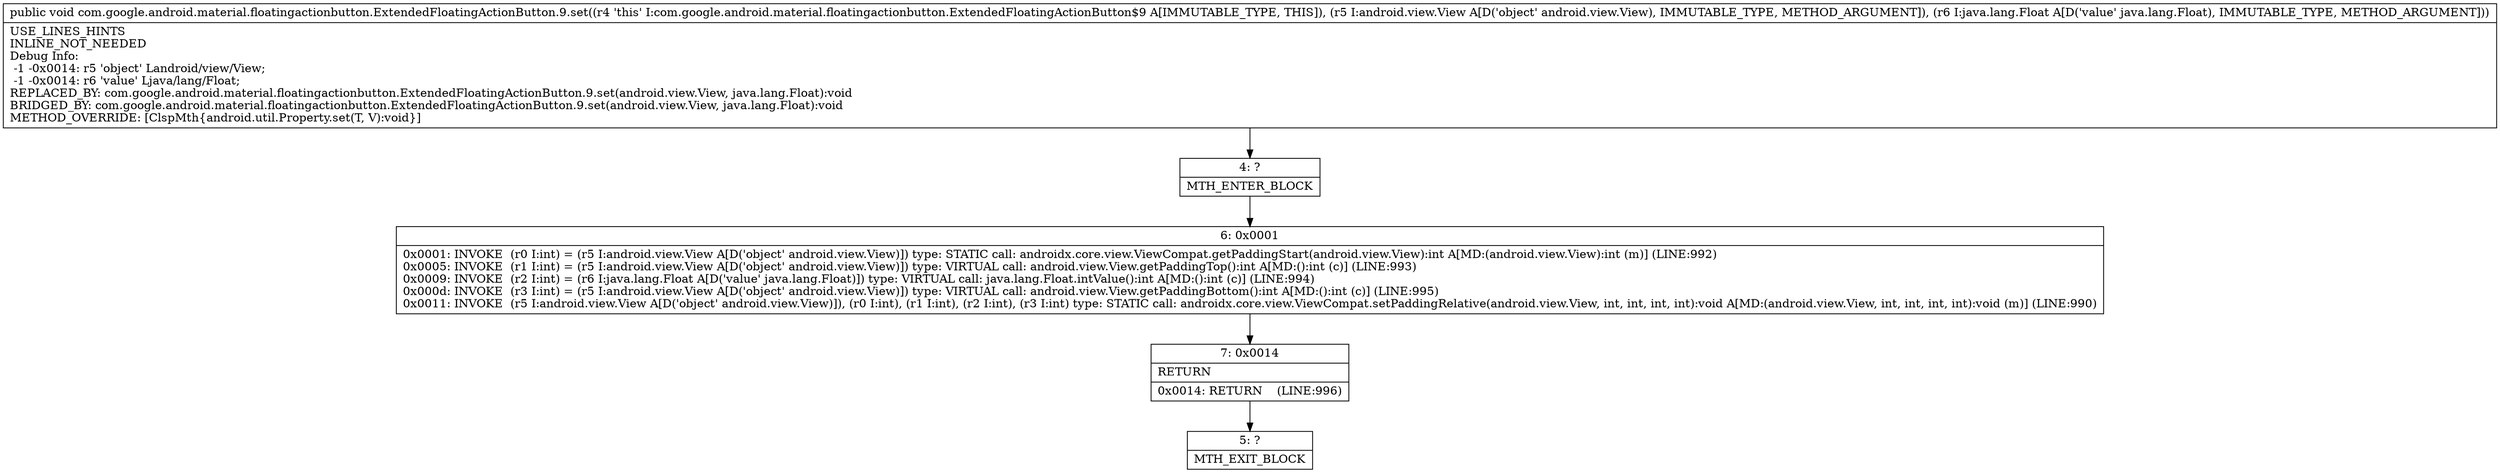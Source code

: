 digraph "CFG forcom.google.android.material.floatingactionbutton.ExtendedFloatingActionButton.9.set(Landroid\/view\/View;Ljava\/lang\/Float;)V" {
Node_4 [shape=record,label="{4\:\ ?|MTH_ENTER_BLOCK\l}"];
Node_6 [shape=record,label="{6\:\ 0x0001|0x0001: INVOKE  (r0 I:int) = (r5 I:android.view.View A[D('object' android.view.View)]) type: STATIC call: androidx.core.view.ViewCompat.getPaddingStart(android.view.View):int A[MD:(android.view.View):int (m)] (LINE:992)\l0x0005: INVOKE  (r1 I:int) = (r5 I:android.view.View A[D('object' android.view.View)]) type: VIRTUAL call: android.view.View.getPaddingTop():int A[MD:():int (c)] (LINE:993)\l0x0009: INVOKE  (r2 I:int) = (r6 I:java.lang.Float A[D('value' java.lang.Float)]) type: VIRTUAL call: java.lang.Float.intValue():int A[MD:():int (c)] (LINE:994)\l0x000d: INVOKE  (r3 I:int) = (r5 I:android.view.View A[D('object' android.view.View)]) type: VIRTUAL call: android.view.View.getPaddingBottom():int A[MD:():int (c)] (LINE:995)\l0x0011: INVOKE  (r5 I:android.view.View A[D('object' android.view.View)]), (r0 I:int), (r1 I:int), (r2 I:int), (r3 I:int) type: STATIC call: androidx.core.view.ViewCompat.setPaddingRelative(android.view.View, int, int, int, int):void A[MD:(android.view.View, int, int, int, int):void (m)] (LINE:990)\l}"];
Node_7 [shape=record,label="{7\:\ 0x0014|RETURN\l|0x0014: RETURN    (LINE:996)\l}"];
Node_5 [shape=record,label="{5\:\ ?|MTH_EXIT_BLOCK\l}"];
MethodNode[shape=record,label="{public void com.google.android.material.floatingactionbutton.ExtendedFloatingActionButton.9.set((r4 'this' I:com.google.android.material.floatingactionbutton.ExtendedFloatingActionButton$9 A[IMMUTABLE_TYPE, THIS]), (r5 I:android.view.View A[D('object' android.view.View), IMMUTABLE_TYPE, METHOD_ARGUMENT]), (r6 I:java.lang.Float A[D('value' java.lang.Float), IMMUTABLE_TYPE, METHOD_ARGUMENT]))  | USE_LINES_HINTS\lINLINE_NOT_NEEDED\lDebug Info:\l  \-1 \-0x0014: r5 'object' Landroid\/view\/View;\l  \-1 \-0x0014: r6 'value' Ljava\/lang\/Float;\lREPLACED_BY: com.google.android.material.floatingactionbutton.ExtendedFloatingActionButton.9.set(android.view.View, java.lang.Float):void\lBRIDGED_BY: com.google.android.material.floatingactionbutton.ExtendedFloatingActionButton.9.set(android.view.View, java.lang.Float):void\lMETHOD_OVERRIDE: [ClspMth\{android.util.Property.set(T, V):void\}]\l}"];
MethodNode -> Node_4;Node_4 -> Node_6;
Node_6 -> Node_7;
Node_7 -> Node_5;
}

